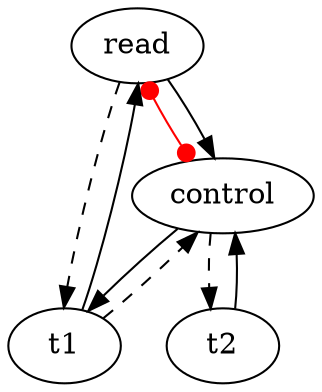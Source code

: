 digraph {
  "read";
  "control";
  "t1";
  "t2";
control -> t1
t2 -> control
control -> t2["style"="dashed"]
t1 -> control["style"="dashed"]
t1 -> read
read -> t1["style"="dashed"]
read -> control["color"="red", "dir"="both", "arrowtail"="dot", "arrowhead"="dot"]
read -> control

}
